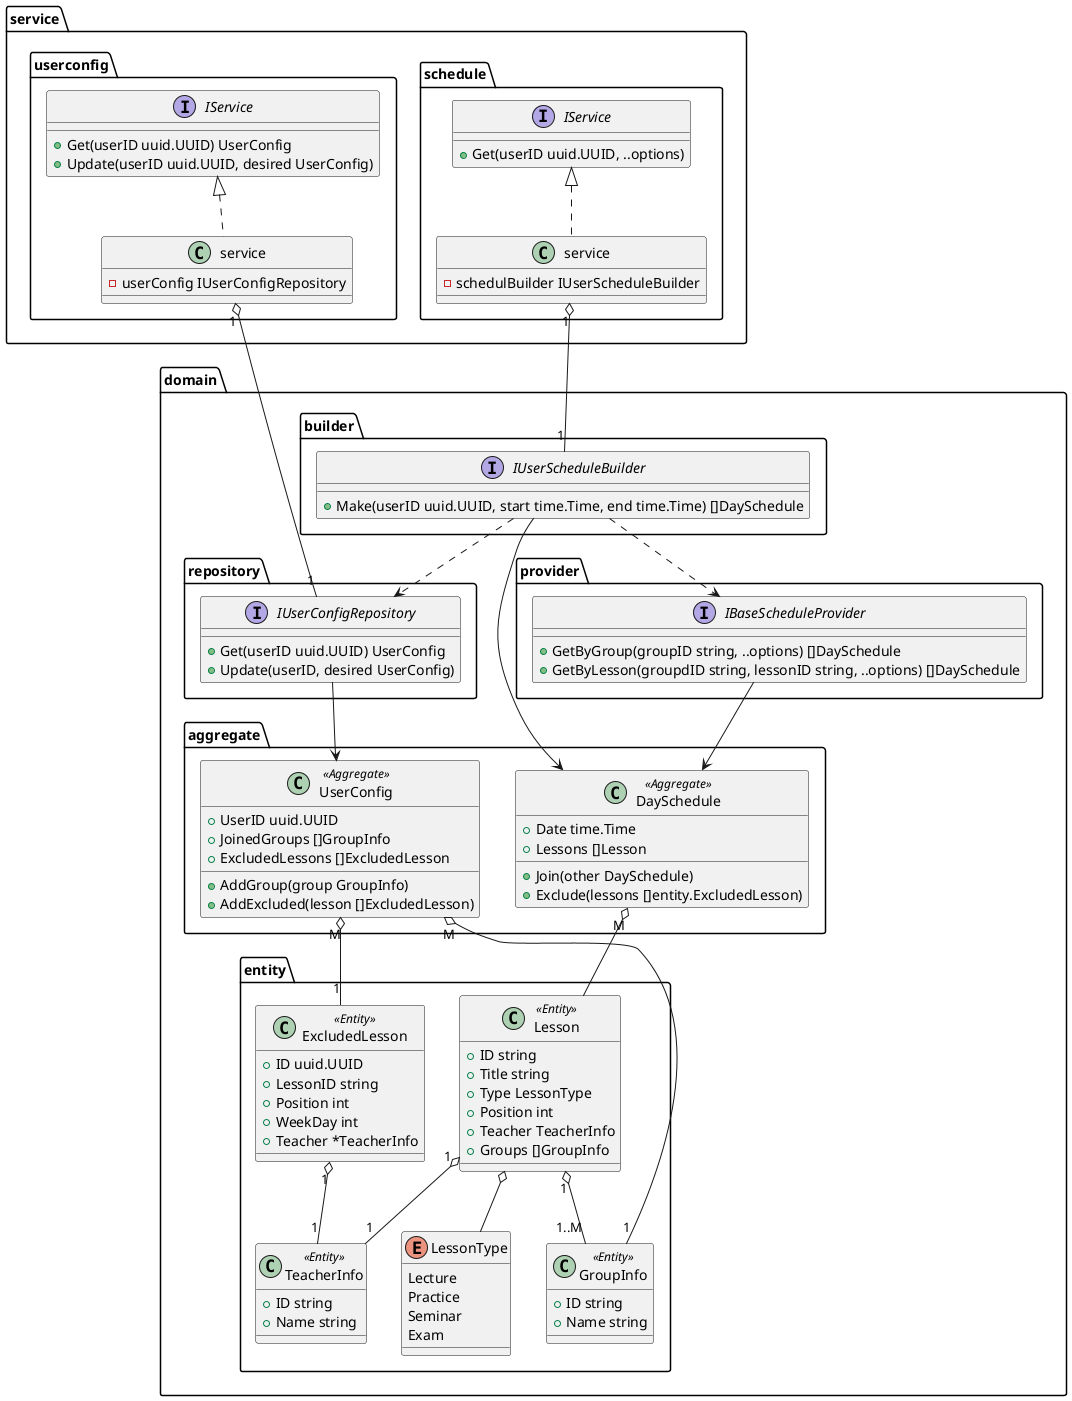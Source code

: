 @startuml class_diagramm

namespace domain {
    namespace entity {
        class Lesson <<Entity>> {
            +ID string
            +Title string
            +Type LessonType
            +Position int
            +Teacher TeacherInfo
            +Groups []GroupInfo
        }

        enum LessonType {
            Lecture
            Practice
            Seminar
            Exam
        }

        Lesson o-- LessonType
        Lesson "1" o-- "1" TeacherInfo
        Lesson "1" o-- "1..M" GroupInfo

        class ExcludedLesson <<Entity>> {
            +ID uuid.UUID
            +LessonID string
            +Position int
            +WeekDay int
            +Teacher *TeacherInfo
        }

        ExcludedLesson "1" o-- "1" TeacherInfo

        class GroupInfo <<Entity>> {
            +ID string
            +Name string
        }

        class TeacherInfo <<Entity>> {
            +ID string
            +Name string
        }
    }

    namespace aggregate {
        class UserConfig <<Aggregate>> {
            +UserID uuid.UUID
            +JoinedGroups []GroupInfo
            +ExcludedLessons []ExcludedLesson
            +AddGroup(group GroupInfo)
            +AddExcluded(lesson []ExcludedLesson)
        }

        class DaySchedule <<Aggregate>> {
            +Date time.Time
            +Lessons []Lesson
            +Join(other DaySchedule)
            +Exclude(lessons []entity.ExcludedLesson)
        }

        DaySchedule "M" o-- domain.entity.Lesson
    }

    domain.aggregate.UserConfig "M" o-- "1" domain.entity.ExcludedLesson
    domain.aggregate.UserConfig "M" o-- "1" domain.entity.GroupInfo

    namespace repository {
        interface IUserConfigRepository {
            +Get(userID uuid.UUID) UserConfig
            +Update(userID, desired UserConfig)
        }

        IUserConfigRepository --> domain.aggregate.UserConfig
    }

    namespace provider {
        interface IBaseScheduleProvider {
            +GetByGroup(groupID string, ..options) []DaySchedule
            +GetByLesson(groupdID string, lessonID string, ..options) []DaySchedule
        }

        IBaseScheduleProvider --r-> domain.aggregate.DaySchedule
    }

    namespace builder {
        interface IUserScheduleBuilder {
            +Make(userID uuid.UUID, start time.Time, end time.Time) []DaySchedule
        }

        IUserScheduleBuilder --> domain.aggregate.DaySchedule

        IUserScheduleBuilder ..> domain.repository.IUserConfigRepository
        IUserScheduleBuilder ..> domain.provider.IBaseScheduleProvider
    }
}

namespace service {
    namespace userconfig {
        interface IService {
            +Get(userID uuid.UUID) UserConfig
            +Update(userID uuid.UUID, desired UserConfig)
        }

        class service implements IService {
            -userConfig IUserConfigRepository
        }

        service "1" o-- "1" domain.repository.IUserConfigRepository
    }

    namespace schedule {
        interface IService {
            +Get(userID uuid.UUID, ..options)
        }

        class service implements IService {
            -schedulBuilder IUserScheduleBuilder
        }

        service "1" o-- "1" domain.builder.IUserScheduleBuilder
    }
}

@enduml